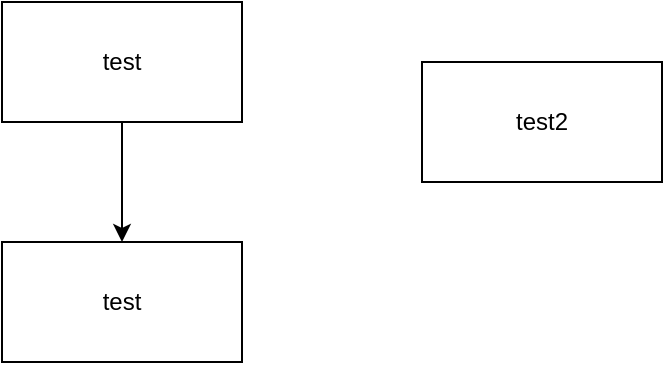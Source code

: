 <mxfile version="14.8.5" type="github">
  <diagram id="oiOQzBYxZ0PZm0F_rH9_" name="Page-1">
    <mxGraphModel dx="1298" dy="834" grid="1" gridSize="10" guides="1" tooltips="1" connect="1" arrows="1" fold="1" page="1" pageScale="1" pageWidth="850" pageHeight="1100" math="0" shadow="0">
      <root>
        <mxCell id="0" />
        <mxCell id="1" parent="0" />
        <mxCell id="Raqt2Vy9kWauAKXNN3D_-3" style="edgeStyle=orthogonalEdgeStyle;rounded=0;orthogonalLoop=1;jettySize=auto;html=1;exitX=0.5;exitY=1;exitDx=0;exitDy=0;entryX=0.5;entryY=0;entryDx=0;entryDy=0;" parent="1" source="Raqt2Vy9kWauAKXNN3D_-1" target="Raqt2Vy9kWauAKXNN3D_-2" edge="1">
          <mxGeometry relative="1" as="geometry" />
        </mxCell>
        <mxCell id="Raqt2Vy9kWauAKXNN3D_-1" value="test" style="rounded=0;whiteSpace=wrap;html=1;" parent="1" vertex="1">
          <mxGeometry x="280" y="360" width="120" height="60" as="geometry" />
        </mxCell>
        <mxCell id="Raqt2Vy9kWauAKXNN3D_-2" value="test" style="rounded=0;whiteSpace=wrap;html=1;" parent="1" vertex="1">
          <mxGeometry x="280" y="480" width="120" height="60" as="geometry" />
        </mxCell>
        <mxCell id="0J4xd17qoaW_1ldl1fMr-1" value="test2" style="rounded=0;whiteSpace=wrap;html=1;" vertex="1" parent="1">
          <mxGeometry x="490" y="390" width="120" height="60" as="geometry" />
        </mxCell>
      </root>
    </mxGraphModel>
  </diagram>
</mxfile>
